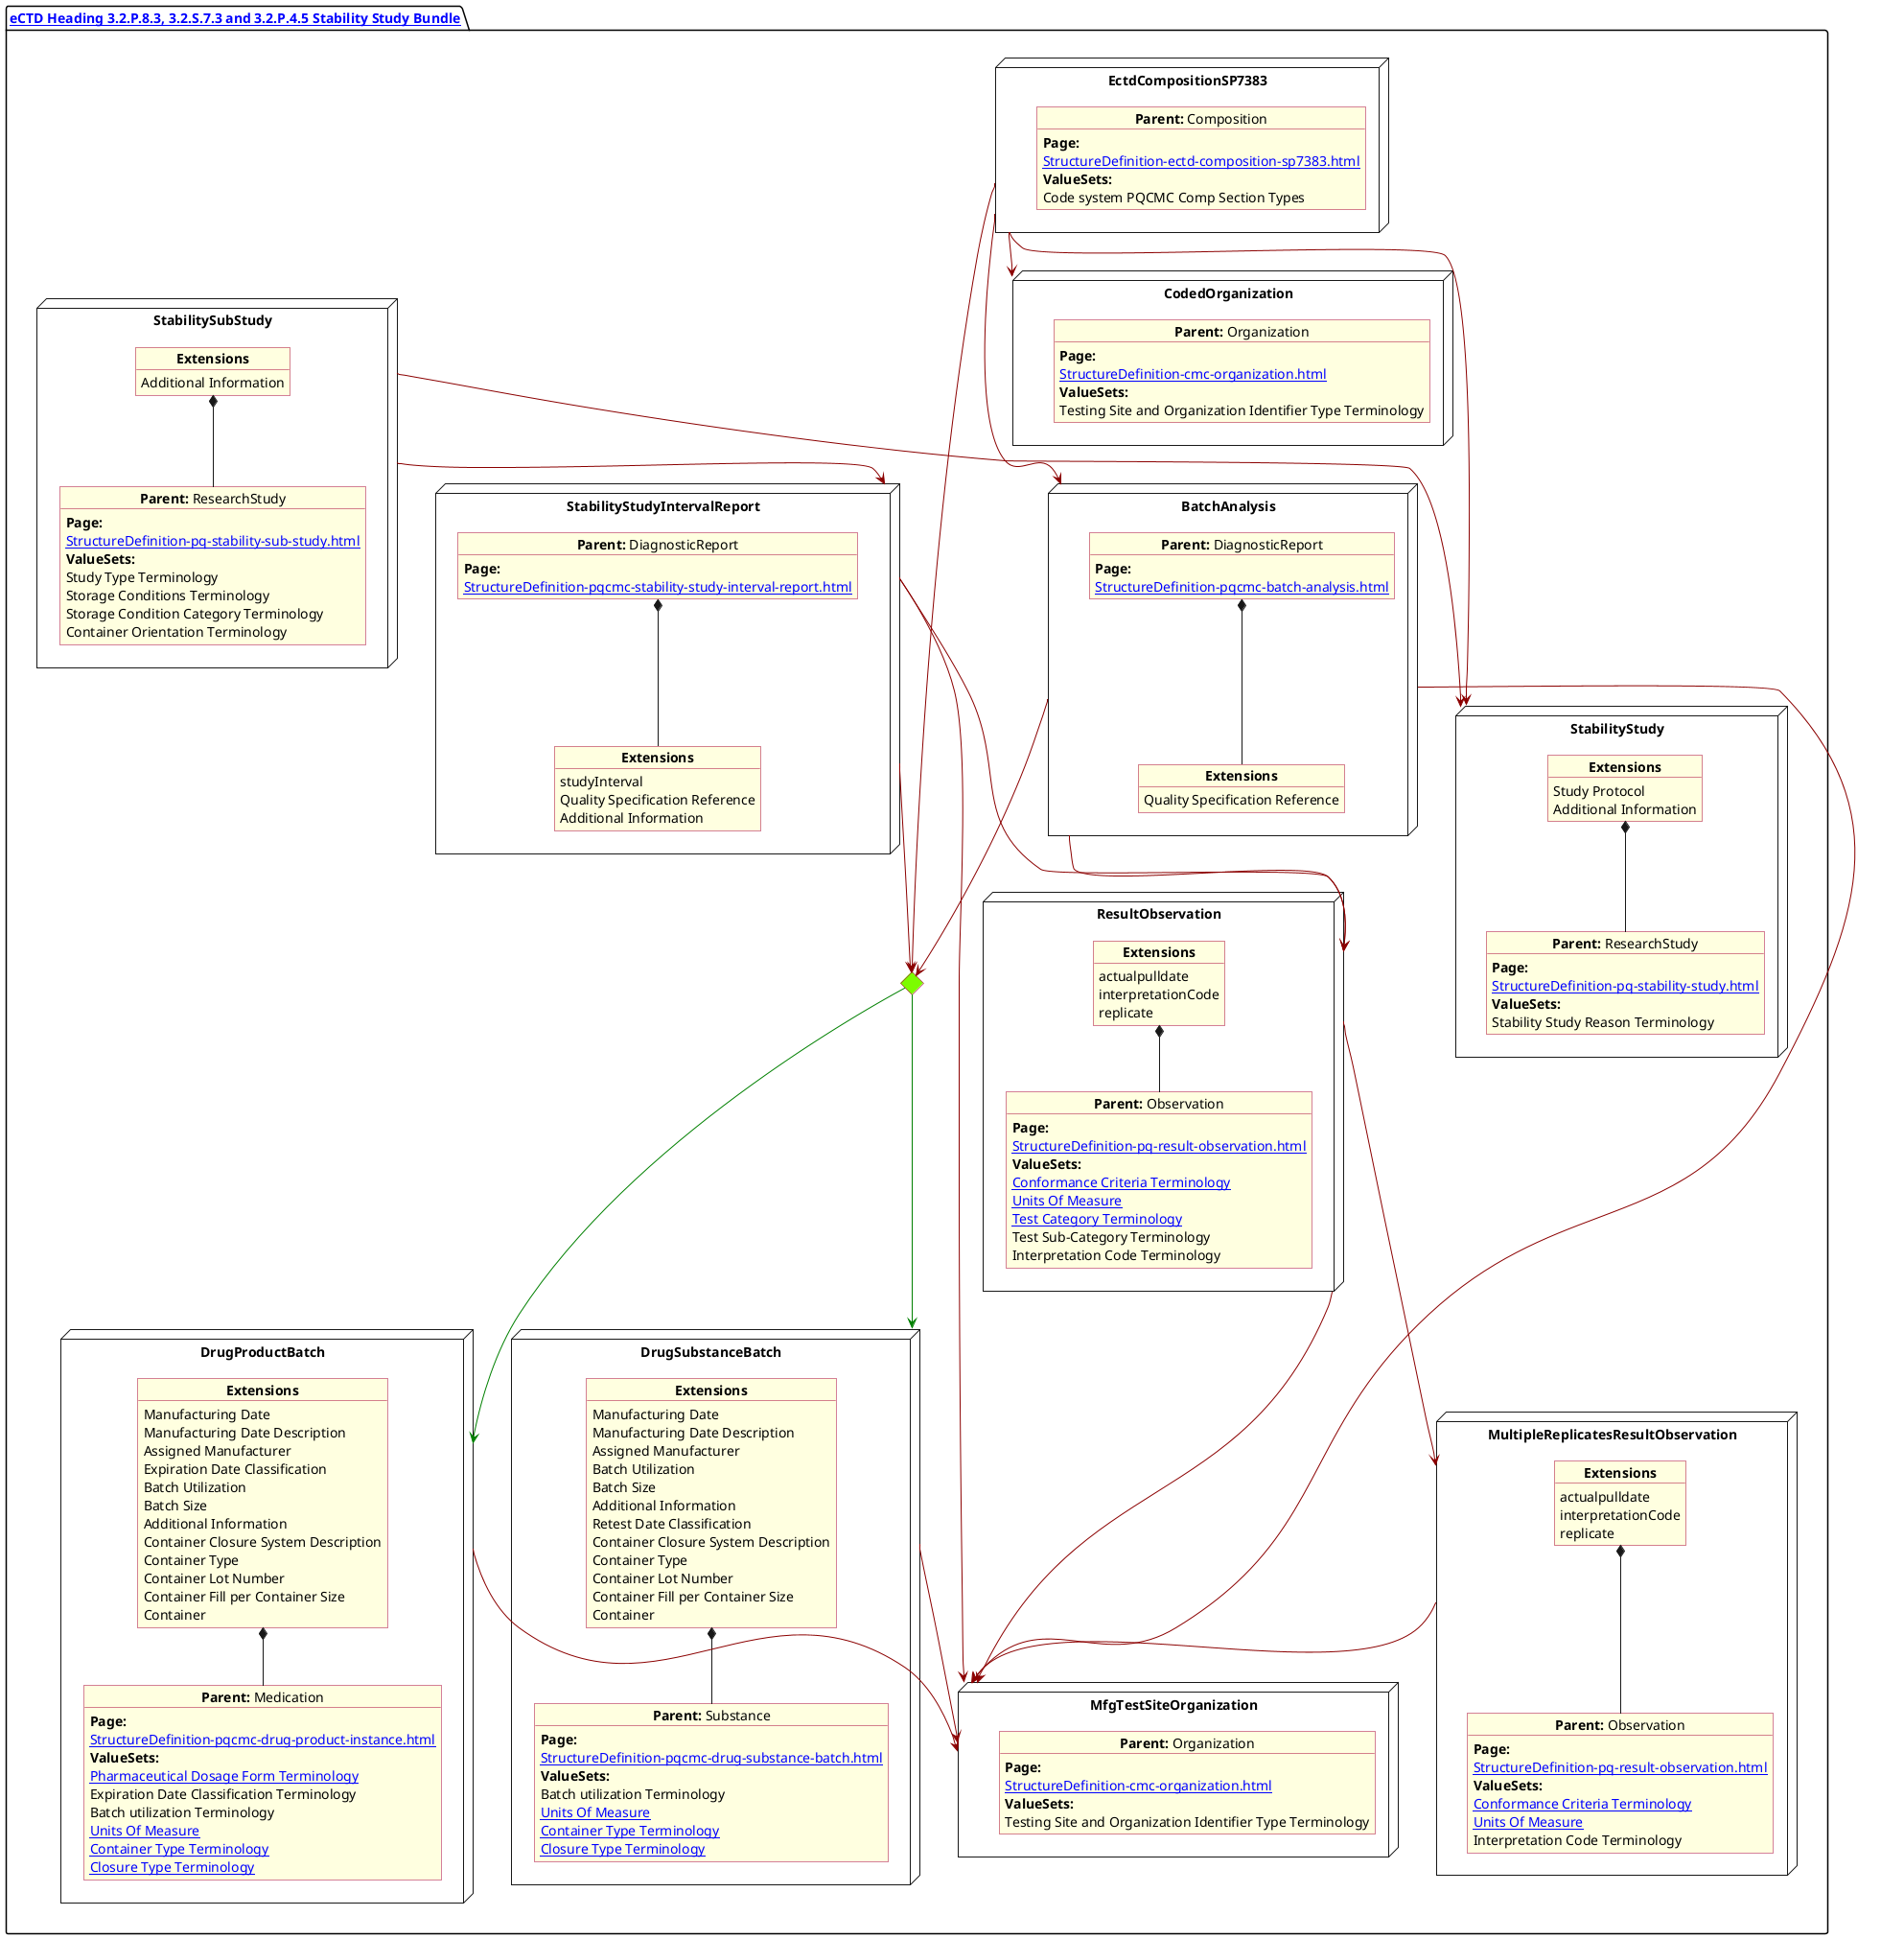 @startuml Stability
allowmixing
'Mixed model of use case and object
skinparam svgDimensionStyle true
skinparam ObjectBackgroundColor LightYellow
skinparam ObjectBorderColor #A80036
skinparam activityDiamondBorderColor #A80036
skinparam activityDiamondBackgroundColor lawnGreen
skinparam ClassBorderThickness 4

package "[[StructureDefinition-cmc-ectd-document-sp7383.html eCTD Heading 3.2.P.8.3, 3.2.S.7.3 and 3.2.P.4.5 Stability Study Bundle]]" as NODES {

       node "CodedOrganization" as NSO {

              object "**Parent:** Organization" as objAu {
                     **Page:**
                     [[StructureDefinition-cmc-organization.html]]
                     **ValueSets:**
                     Testing Site and Organization Identifier Type Terminology
              }
       }
       node "EctdCompositionSP7383" as N1 {

              object "**Parent:** Composition" as obj1 {
                     **Page:**
                     [[StructureDefinition-ectd-composition-sp7383.html]]
                     **ValueSets:**
                     Code system PQCMC Comp Section Types
              }
       }

       node "BatchAnalysis" as N2 {

              object "**Parent:** DiagnosticReport" as obj2 {
                     **Page:**
                     [[StructureDefinition-pqcmc-batch-analysis.html]]
              }
              object "**Extensions**" as objQSEx {
                     Quality Specification Reference
              }
              obj2 *-- objQSEx
       }
       node "StabilitySubStudy" as NSub {

              object "**Parent:** ResearchStudy" as objSub {
                     **Page:**
                     [[StructureDefinition-pq-stability-sub-study.html]]
                     **ValueSets:**
                     Study Type Terminology
                     Storage Conditions Terminology
                     Storage Condition Category Terminology
                     Container Orientation Terminology
              }

              object "**Extensions**" as objExsSub  {
                     Additional Information
              }
              objExsSub *-- objSub
       }


       node "StabilityStudy" as NMain {

              object "**Parent:** ResearchStudy" as objMain {
                     **Page:**
                     [[StructureDefinition-pq-stability-study.html]]
                     **ValueSets:**
                     Stability Study Reason Terminology
              }

              object "**Extensions**" as objExsMain  {
                     Study Protocol
                     Additional Information
              }
              objExsMain *-- objMain
       }

       diamond CH

       node "DrugProductBatch" as NN {

              object "**Parent:** Medication" as obj3 {
                     **Page:**
                     [[StructureDefinition-pqcmc-drug-product-instance.html]]
                     **ValueSets:**
                     [[ValueSet-spl-pharmaceutical-dosage-form-terminology.html Pharmaceutical Dosage Form Terminology]]
                     Expiration Date Classification Terminology
                     Batch utilization Terminology
                     [[ValueSet-pqcmc-units-of-measure.html Units Of Measure]]
                     [[ValueSet-pqcmc-container-type-terminology.html Container Type Terminology]]
                     [[ValueSet-pqcmc-closure-type-terminology.html Closure Type Terminology]]
              }

              object "**Extensions**" as objExsBatch  {
                     Manufacturing Date
                     Manufacturing Date Description
                     Assigned Manufacturer
                     Expiration Date Classification
                     Batch Utilization
                     Batch Size
                     Additional Information
                     Container Closure System Description
                     Container Type
                     Container Lot Number
                     Container Fill per Container Size
                     Container
              }
              objExsBatch *-- obj3
       }
       node "DrugSubstanceBatch" as NNS {

              object "**Parent:** Substance" as obj4 {
                     **Page:**
                     [[StructureDefinition-pqcmc-drug-substance-batch.html]]
                     **ValueSets:**
                     Batch utilization Terminology
                     [[ValueSet-pqcmc-units-of-measure.html Units Of Measure]]
                     [[ValueSet-pqcmc-container-type-terminology.html Container Type Terminology]]
                     [[ValueSet-pqcmc-closure-type-terminology.html Closure Type Terminology]]
              }
              object "**Extensions**" as objExs2 {
                     Manufacturing Date
                     Manufacturing Date Description
                     Assigned Manufacturer
                     Batch Utilization
                     Batch Size
                     Additional Information
                     Retest Date Classification
                     Container Closure System Description
                     Container Type
                     Container Lot Number
                     Container Fill per Container Size
                     Container
              }

              objExs2 *-- obj4
       }
       node "StabilityStudyIntervalReport" as Ninterval {

              object "**Parent:** DiagnosticReport" as objinterval {
                     **Page:**
                     [[StructureDefinition-pqcmc-stability-study-interval-report.html]]
              }
              object "**Extensions**" as objIntEx {
                     studyInterval
                     Quality Specification Reference
                     Additional Information
              }
              objinterval *-- objIntEx
       }



       node "MfgTestSiteOrganization" as NMFG {

              object "**Parent:** Organization" as objDP {
                     **Page:**
                     [[StructureDefinition-cmc-organization.html]]
                     **ValueSets:**
                     Testing Site and Organization Identifier Type Terminology
              }
       }


       node "ResultObservation" as NNOBS {

              object "**Parent:** Observation" as observ3 {
                     **Page:**
                     [[StructureDefinition-pq-result-observation.html]]
                     **ValueSets:**
                     [[ValueSet-pqcmc-conformance-to-criteria-terminology.html Conformance Criteria Terminology]]
                     [[ValueSet-pqcmc-units-of-measure.html Units Of Measure]]
                     [[ValueSet-pqcmc-test-category-terminology.html Test Category Terminology]]
                     Test Sub-Category Terminology
                     Interpretation Code Terminology
              }
              object "**Extensions**" as objExsObserv  {
                     actualpulldate
                     interpretationCode
                     replicate
              }
              objExsObserv *-- observ3
       }

       node "MultipleReplicatesResultObservation" as NNstage {

              object "**Parent:** Observation" as observS {
                     **Page:**
                     [[StructureDefinition-pq-result-observation.html]]
                     **ValueSets:**
                     [[ValueSet-pqcmc-conformance-to-criteria-terminology.html Conformance Criteria Terminology]]
                     [[ValueSet-pqcmc-units-of-measure.html Units Of Measure]]
                     Interpretation Code Terminology
              }
              object "**Extensions**" as objExsStageObs  {
                     actualpulldate
                     interpretationCode
                     replicate
              }

              objExsStageObs *-- observS
       }


       Ninterval -[#darkred]--> CH
       Ninterval -[#darkred]--> NMFG
       Ninterval -[#darkred]--> NNOBS
       CH -[#green]--> NN
       CH -[#green]--> NNS
       N1 -[#darkred]--> CH
       N1 -[#darkred]--> N2
       N1 -[#darkred]-> NSO
       N2 -[#darkred]--> CH
       N2 -[#darkred]--> NMFG
       N2 -[#darkred]--> NNOBS
       NN -[#darkred]-> NMFG
       NNOBS -[#darkred]-> NMFG
       NNOBS -[#darkred]-> NNstage
       NNS -[#darkred]-> NMFG
       NNstage -[#darkred]-> NMFG
       NSub -[#darkred]-> Ninterval
       N1 -[#darkred]-> NMain
       NSub -[#darkred]--> NMain
}
@enduml